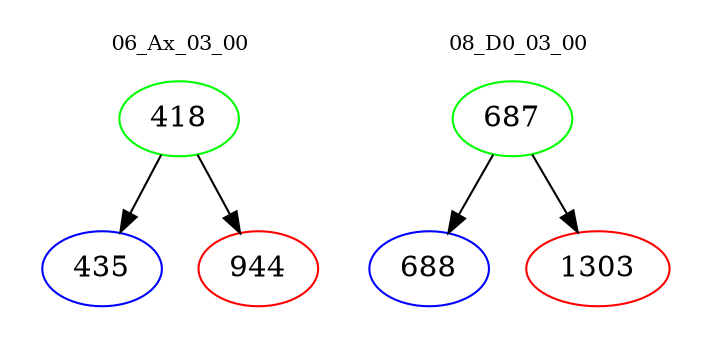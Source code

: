 digraph{
subgraph cluster_0 {
color = white
label = "06_Ax_03_00";
fontsize=10;
T0_418 [label="418", color="green"]
T0_418 -> T0_435 [color="black"]
T0_435 [label="435", color="blue"]
T0_418 -> T0_944 [color="black"]
T0_944 [label="944", color="red"]
}
subgraph cluster_1 {
color = white
label = "08_D0_03_00";
fontsize=10;
T1_687 [label="687", color="green"]
T1_687 -> T1_688 [color="black"]
T1_688 [label="688", color="blue"]
T1_687 -> T1_1303 [color="black"]
T1_1303 [label="1303", color="red"]
}
}
